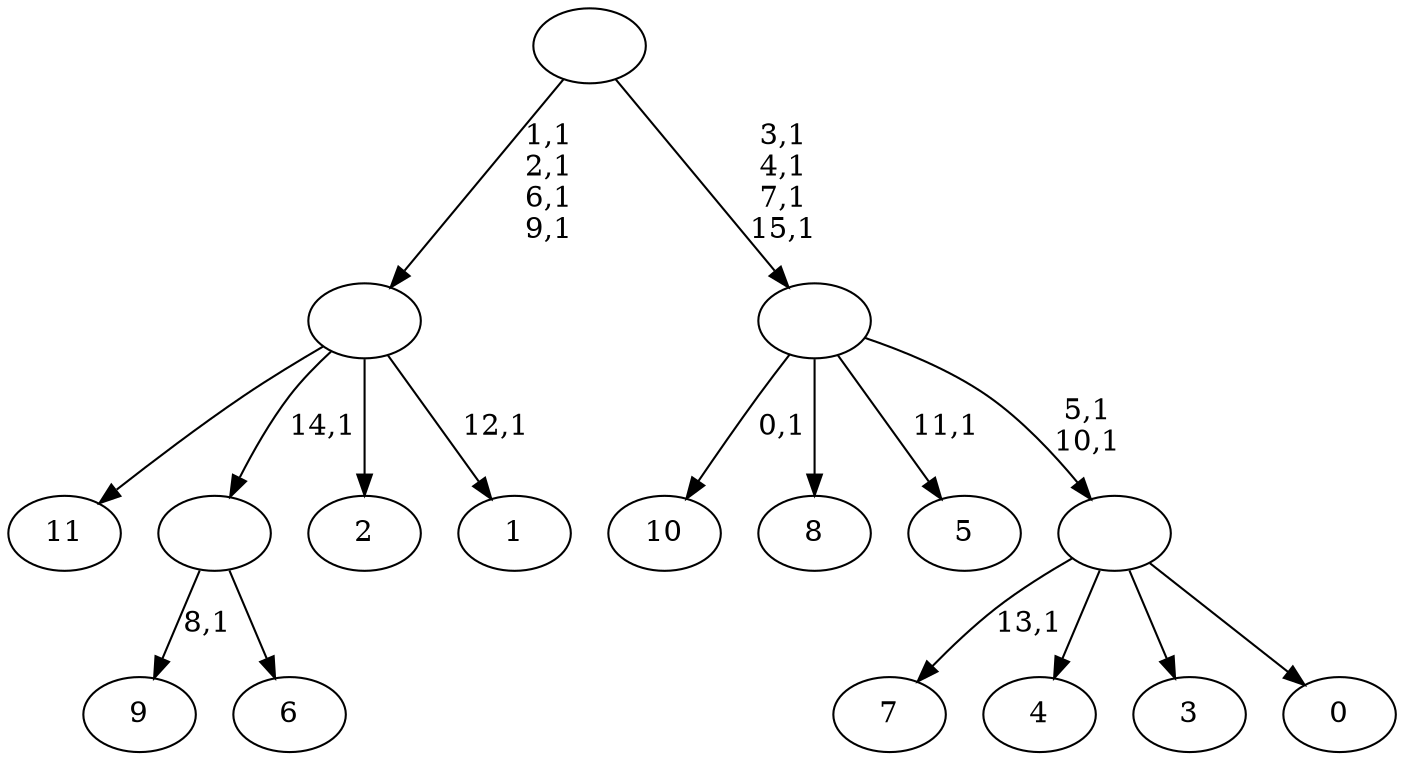 digraph T {
	28 [label="11"]
	27 [label="10"]
	25 [label="9"]
	23 [label="8"]
	22 [label="7"]
	20 [label="6"]
	19 [label=""]
	18 [label="5"]
	16 [label="4"]
	15 [label="3"]
	14 [label="2"]
	13 [label="1"]
	11 [label=""]
	7 [label="0"]
	6 [label=""]
	4 [label=""]
	0 [label=""]
	19 -> 25 [label="8,1"]
	19 -> 20 [label=""]
	11 -> 13 [label="12,1"]
	11 -> 28 [label=""]
	11 -> 19 [label="14,1"]
	11 -> 14 [label=""]
	6 -> 22 [label="13,1"]
	6 -> 16 [label=""]
	6 -> 15 [label=""]
	6 -> 7 [label=""]
	4 -> 6 [label="5,1\n10,1"]
	4 -> 18 [label="11,1"]
	4 -> 27 [label="0,1"]
	4 -> 23 [label=""]
	0 -> 4 [label="3,1\n4,1\n7,1\n15,1"]
	0 -> 11 [label="1,1\n2,1\n6,1\n9,1"]
}
